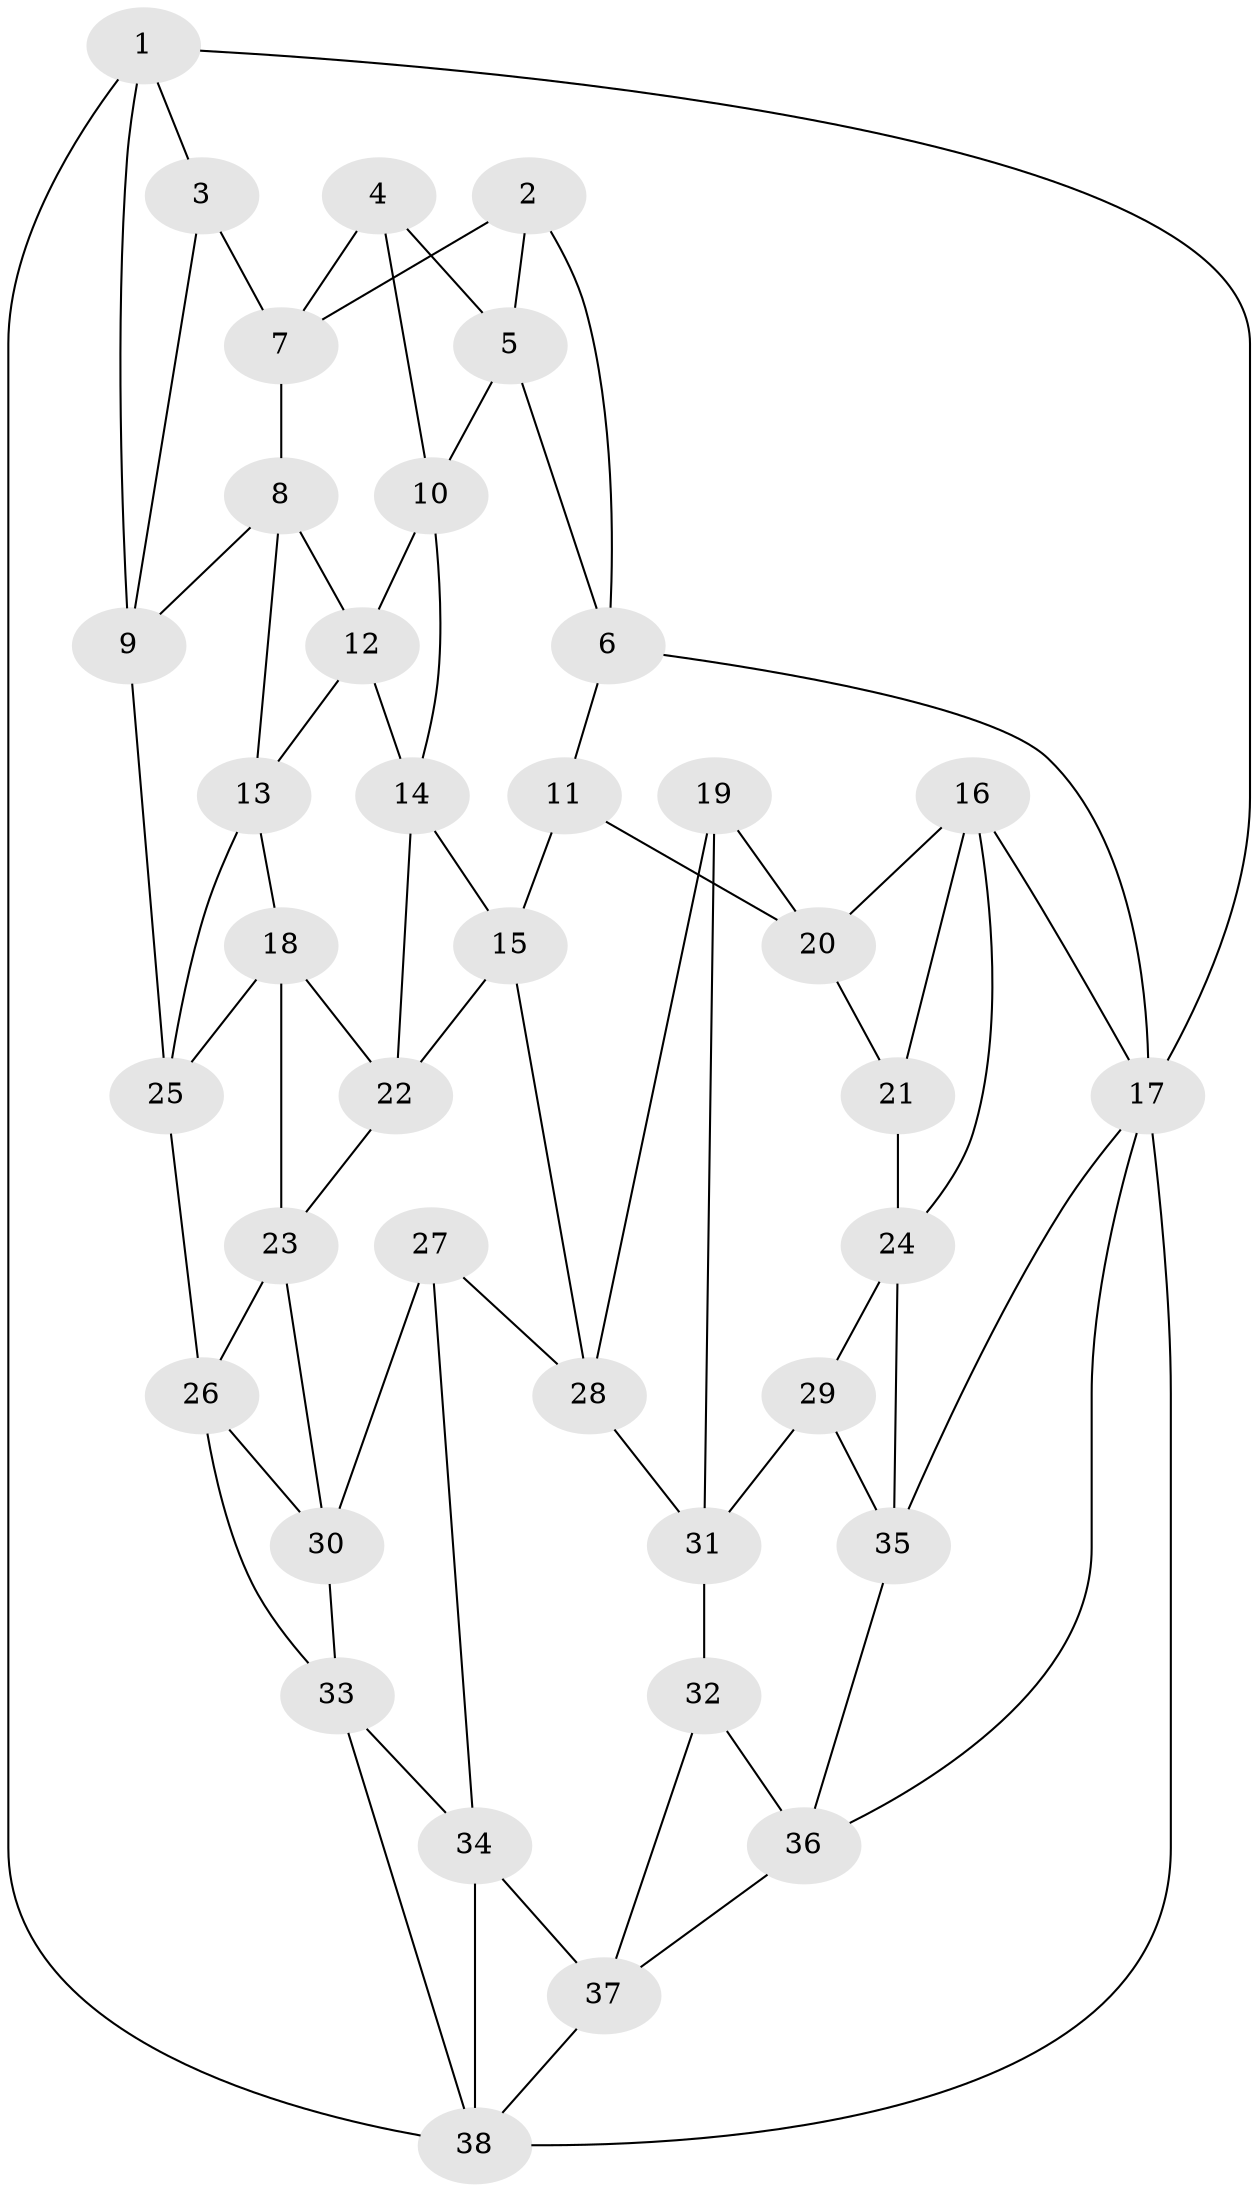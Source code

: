 // original degree distribution, {3: 0.02631578947368421, 5: 0.5526315789473685, 6: 0.19736842105263158, 4: 0.2236842105263158}
// Generated by graph-tools (version 1.1) at 2025/38/03/04/25 23:38:29]
// undirected, 38 vertices, 73 edges
graph export_dot {
  node [color=gray90,style=filled];
  1;
  2;
  3;
  4;
  5;
  6;
  7;
  8;
  9;
  10;
  11;
  12;
  13;
  14;
  15;
  16;
  17;
  18;
  19;
  20;
  21;
  22;
  23;
  24;
  25;
  26;
  27;
  28;
  29;
  30;
  31;
  32;
  33;
  34;
  35;
  36;
  37;
  38;
  1 -- 3 [weight=1.0];
  1 -- 9 [weight=1.0];
  1 -- 17 [weight=1.0];
  1 -- 38 [weight=1.0];
  2 -- 5 [weight=1.0];
  2 -- 6 [weight=1.0];
  2 -- 7 [weight=1.0];
  3 -- 7 [weight=1.0];
  3 -- 9 [weight=1.0];
  4 -- 5 [weight=1.0];
  4 -- 7 [weight=1.0];
  4 -- 10 [weight=1.0];
  5 -- 6 [weight=1.0];
  5 -- 10 [weight=1.0];
  6 -- 11 [weight=1.0];
  6 -- 17 [weight=1.0];
  7 -- 8 [weight=1.0];
  8 -- 9 [weight=1.0];
  8 -- 12 [weight=1.0];
  8 -- 13 [weight=1.0];
  9 -- 25 [weight=1.0];
  10 -- 12 [weight=1.0];
  10 -- 14 [weight=1.0];
  11 -- 15 [weight=1.0];
  11 -- 20 [weight=1.0];
  12 -- 13 [weight=1.0];
  12 -- 14 [weight=1.0];
  13 -- 18 [weight=1.0];
  13 -- 25 [weight=1.0];
  14 -- 15 [weight=1.0];
  14 -- 22 [weight=1.0];
  15 -- 22 [weight=1.0];
  15 -- 28 [weight=1.0];
  16 -- 17 [weight=1.0];
  16 -- 20 [weight=1.0];
  16 -- 21 [weight=1.0];
  16 -- 24 [weight=1.0];
  17 -- 35 [weight=1.0];
  17 -- 36 [weight=1.0];
  17 -- 38 [weight=1.0];
  18 -- 22 [weight=1.0];
  18 -- 23 [weight=1.0];
  18 -- 25 [weight=1.0];
  19 -- 20 [weight=1.0];
  19 -- 28 [weight=1.0];
  19 -- 31 [weight=1.0];
  20 -- 21 [weight=1.0];
  21 -- 24 [weight=1.0];
  22 -- 23 [weight=1.0];
  23 -- 26 [weight=1.0];
  23 -- 30 [weight=1.0];
  24 -- 29 [weight=1.0];
  24 -- 35 [weight=1.0];
  25 -- 26 [weight=1.0];
  26 -- 30 [weight=1.0];
  26 -- 33 [weight=1.0];
  27 -- 28 [weight=1.0];
  27 -- 30 [weight=1.0];
  27 -- 34 [weight=1.0];
  28 -- 31 [weight=1.0];
  29 -- 31 [weight=1.0];
  29 -- 35 [weight=1.0];
  30 -- 33 [weight=1.0];
  31 -- 32 [weight=1.0];
  32 -- 36 [weight=1.0];
  32 -- 37 [weight=1.0];
  33 -- 34 [weight=1.0];
  33 -- 38 [weight=1.0];
  34 -- 37 [weight=1.0];
  34 -- 38 [weight=1.0];
  35 -- 36 [weight=1.0];
  36 -- 37 [weight=1.0];
  37 -- 38 [weight=1.0];
}
